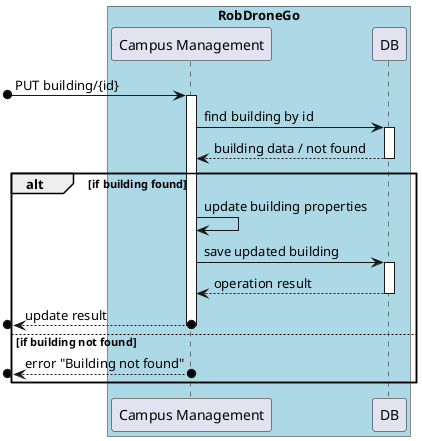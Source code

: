 @startuml SD Lv2

box "RobDroneGo" #LightBlue
    participant "Campus Management" as campus
    participant "DB" as DB
end box

[o-> campus : PUT building/{id}
activate campus

campus -> DB : find building by id
activate DB
DB --> campus : building data / not found
deactivate DB

alt if building found

    campus -> campus : update building properties

    campus -> DB : save updated building
    activate DB
    DB --> campus : operation result
    deactivate DB

    [o<--o campus : update result
    deactivate campus

else if building not found

    [o<--o campus : error "Building not found"
    deactivate campus

end

@enduml
